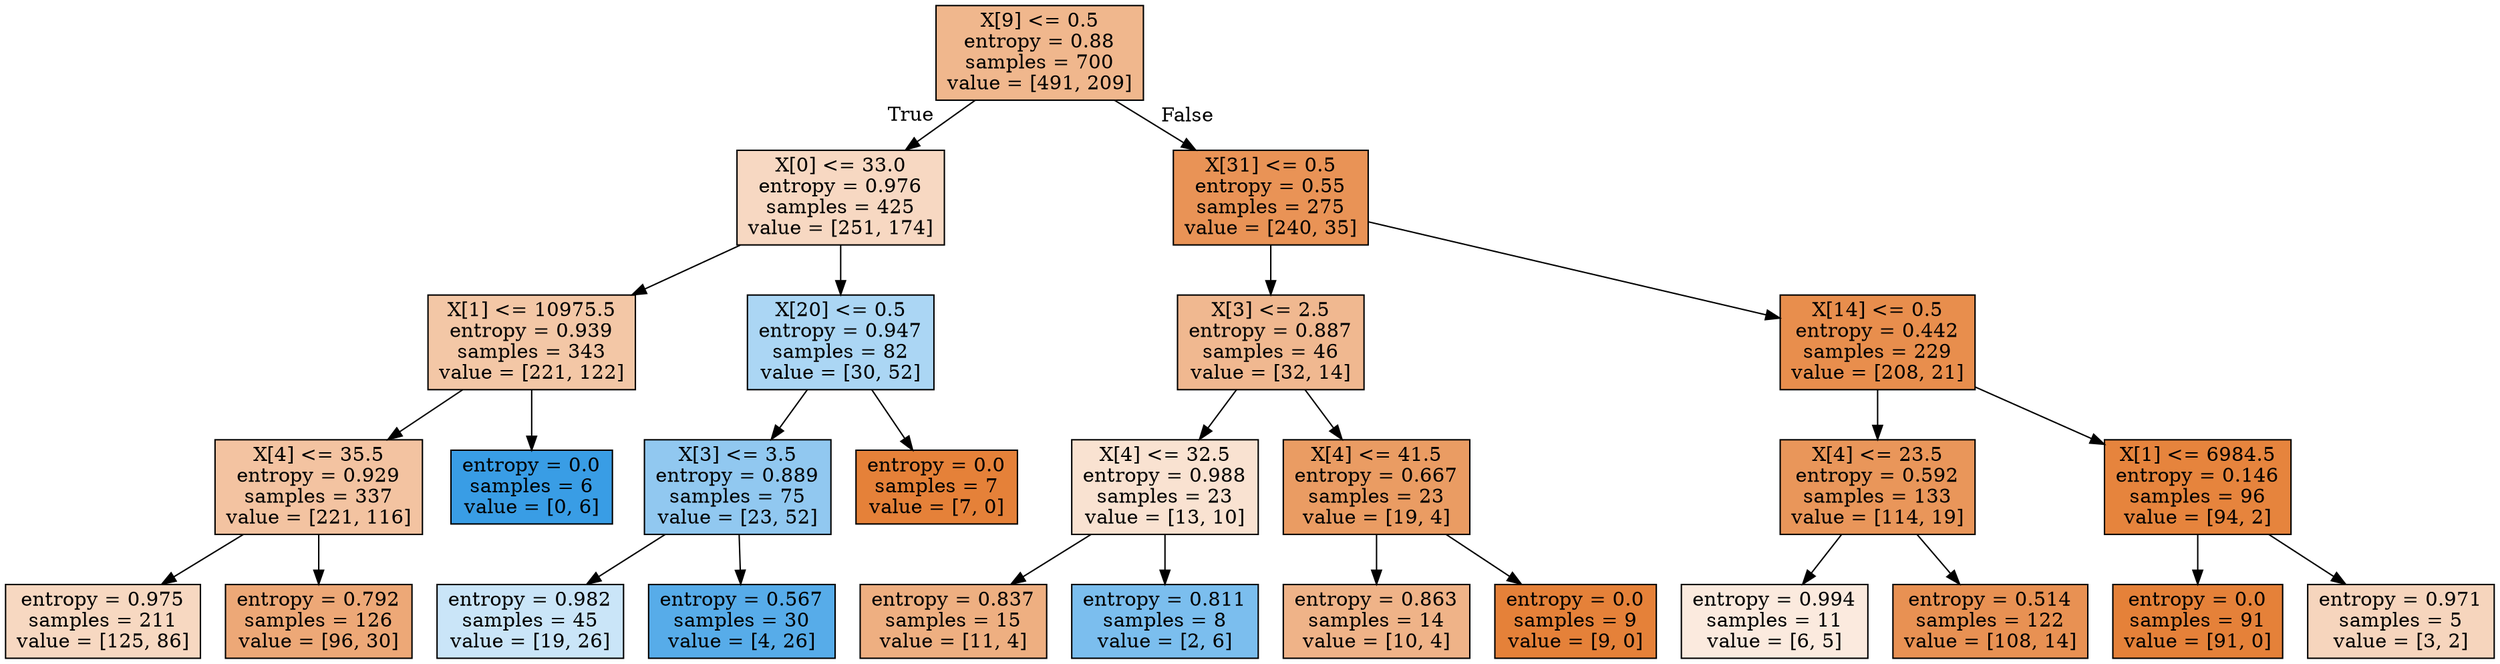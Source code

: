 digraph Tree {
node [shape=box, style="filled", color="black"] ;
0 [label="X[9] <= 0.5\nentropy = 0.88\nsamples = 700\nvalue = [491, 209]", fillcolor="#f0b78d"] ;
1 [label="X[0] <= 33.0\nentropy = 0.976\nsamples = 425\nvalue = [251, 174]", fillcolor="#f7d8c2"] ;
0 -> 1 [labeldistance=2.5, labelangle=45, headlabel="True"] ;
2 [label="X[1] <= 10975.5\nentropy = 0.939\nsamples = 343\nvalue = [221, 122]", fillcolor="#f3c7a6"] ;
1 -> 2 ;
3 [label="X[4] <= 35.5\nentropy = 0.929\nsamples = 337\nvalue = [221, 116]", fillcolor="#f3c3a1"] ;
2 -> 3 ;
4 [label="entropy = 0.975\nsamples = 211\nvalue = [125, 86]", fillcolor="#f7d8c1"] ;
3 -> 4 ;
5 [label="entropy = 0.792\nsamples = 126\nvalue = [96, 30]", fillcolor="#eda877"] ;
3 -> 5 ;
6 [label="entropy = 0.0\nsamples = 6\nvalue = [0, 6]", fillcolor="#399de5"] ;
2 -> 6 ;
7 [label="X[20] <= 0.5\nentropy = 0.947\nsamples = 82\nvalue = [30, 52]", fillcolor="#abd6f4"] ;
1 -> 7 ;
8 [label="X[3] <= 3.5\nentropy = 0.889\nsamples = 75\nvalue = [23, 52]", fillcolor="#91c8f0"] ;
7 -> 8 ;
9 [label="entropy = 0.982\nsamples = 45\nvalue = [19, 26]", fillcolor="#cae5f8"] ;
8 -> 9 ;
10 [label="entropy = 0.567\nsamples = 30\nvalue = [4, 26]", fillcolor="#57ace9"] ;
8 -> 10 ;
11 [label="entropy = 0.0\nsamples = 7\nvalue = [7, 0]", fillcolor="#e58139"] ;
7 -> 11 ;
12 [label="X[31] <= 0.5\nentropy = 0.55\nsamples = 275\nvalue = [240, 35]", fillcolor="#e99356"] ;
0 -> 12 [labeldistance=2.5, labelangle=-45, headlabel="False"] ;
13 [label="X[3] <= 2.5\nentropy = 0.887\nsamples = 46\nvalue = [32, 14]", fillcolor="#f0b890"] ;
12 -> 13 ;
14 [label="X[4] <= 32.5\nentropy = 0.988\nsamples = 23\nvalue = [13, 10]", fillcolor="#f9e2d1"] ;
13 -> 14 ;
15 [label="entropy = 0.837\nsamples = 15\nvalue = [11, 4]", fillcolor="#eeaf81"] ;
14 -> 15 ;
16 [label="entropy = 0.811\nsamples = 8\nvalue = [2, 6]", fillcolor="#7bbeee"] ;
14 -> 16 ;
17 [label="X[4] <= 41.5\nentropy = 0.667\nsamples = 23\nvalue = [19, 4]", fillcolor="#ea9c63"] ;
13 -> 17 ;
18 [label="entropy = 0.863\nsamples = 14\nvalue = [10, 4]", fillcolor="#efb388"] ;
17 -> 18 ;
19 [label="entropy = 0.0\nsamples = 9\nvalue = [9, 0]", fillcolor="#e58139"] ;
17 -> 19 ;
20 [label="X[14] <= 0.5\nentropy = 0.442\nsamples = 229\nvalue = [208, 21]", fillcolor="#e88e4d"] ;
12 -> 20 ;
21 [label="X[4] <= 23.5\nentropy = 0.592\nsamples = 133\nvalue = [114, 19]", fillcolor="#e9965a"] ;
20 -> 21 ;
22 [label="entropy = 0.994\nsamples = 11\nvalue = [6, 5]", fillcolor="#fbeade"] ;
21 -> 22 ;
23 [label="entropy = 0.514\nsamples = 122\nvalue = [108, 14]", fillcolor="#e89153"] ;
21 -> 23 ;
24 [label="X[1] <= 6984.5\nentropy = 0.146\nsamples = 96\nvalue = [94, 2]", fillcolor="#e6843d"] ;
20 -> 24 ;
25 [label="entropy = 0.0\nsamples = 91\nvalue = [91, 0]", fillcolor="#e58139"] ;
24 -> 25 ;
26 [label="entropy = 0.971\nsamples = 5\nvalue = [3, 2]", fillcolor="#f6d5bd"] ;
24 -> 26 ;
}
